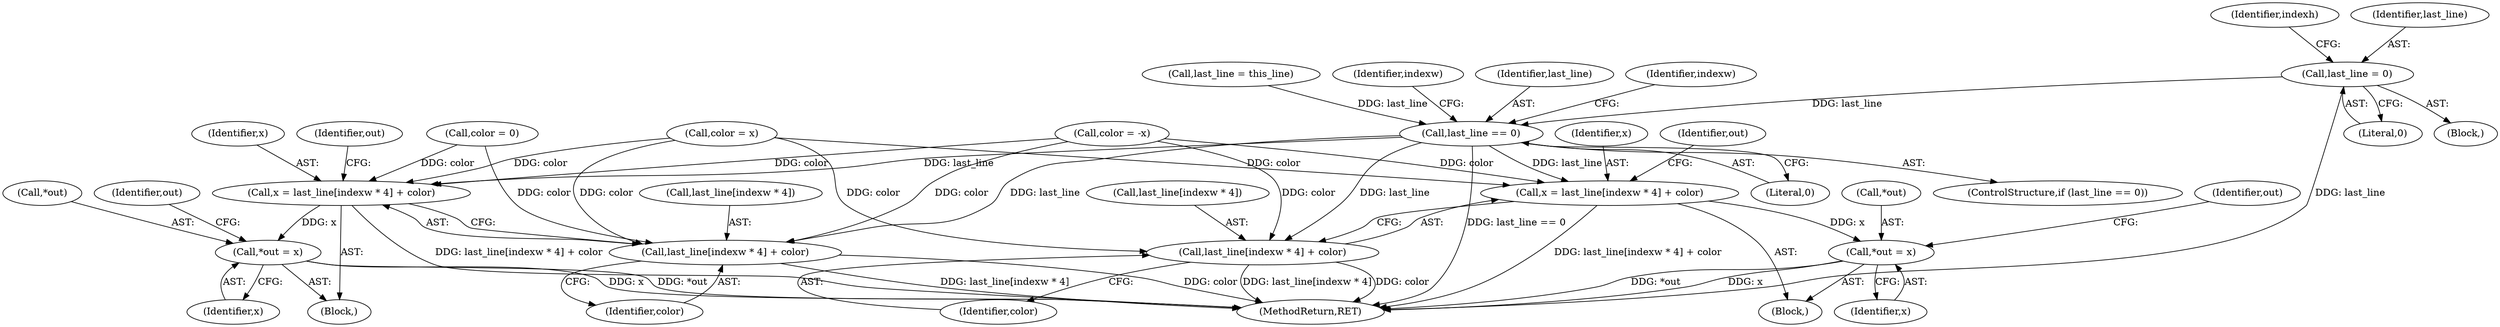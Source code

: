 digraph "0_rdesktop_4dca546d04321a610c1835010b5dad85163b65e1_0@pointer" {
"1000127" [label="(Call,last_line = 0)"];
"1000165" [label="(Call,last_line == 0)"];
"1000331" [label="(Call,x = last_line[indexw * 4] + color)"];
"1000340" [label="(Call,*out = x)"];
"1000333" [label="(Call,last_line[indexw * 4] + color)"];
"1000356" [label="(Call,x = last_line[indexw * 4] + color)"];
"1000365" [label="(Call,*out = x)"];
"1000358" [label="(Call,last_line[indexw * 4] + color)"];
"1000341" [label="(Call,*out)"];
"1000378" [label="(Call,last_line = this_line)"];
"1000155" [label="(Call,color = 0)"];
"1000339" [label="(Identifier,color)"];
"1000368" [label="(Identifier,x)"];
"1000167" [label="(Literal,0)"];
"1000342" [label="(Identifier,out)"];
"1000332" [label="(Identifier,x)"];
"1000127" [label="(Call,last_line = 0)"];
"1000334" [label="(Call,last_line[indexw * 4])"];
"1000331" [label="(Call,x = last_line[indexw * 4] + color)"];
"1000328" [label="(Call,color = x)"];
"1000358" [label="(Call,last_line[indexw * 4] + color)"];
"1000355" [label="(Block,)"];
"1000252" [label="(Identifier,indexw)"];
"1000164" [label="(ControlStructure,if (last_line == 0))"];
"1000359" [label="(Call,last_line[indexw * 4])"];
"1000356" [label="(Call,x = last_line[indexw * 4] + color)"];
"1000297" [label="(Block,)"];
"1000131" [label="(Identifier,indexh)"];
"1000367" [label="(Identifier,out)"];
"1000340" [label="(Call,*out = x)"];
"1000166" [label="(Identifier,last_line)"];
"1000129" [label="(Literal,0)"];
"1000366" [label="(Call,*out)"];
"1000106" [label="(Block,)"];
"1000165" [label="(Call,last_line == 0)"];
"1000357" [label="(Identifier,x)"];
"1000387" [label="(MethodReturn,RET)"];
"1000364" [label="(Identifier,color)"];
"1000128" [label="(Identifier,last_line)"];
"1000345" [label="(Identifier,out)"];
"1000333" [label="(Call,last_line[indexw * 4] + color)"];
"1000317" [label="(Call,color = -x)"];
"1000171" [label="(Identifier,indexw)"];
"1000370" [label="(Identifier,out)"];
"1000365" [label="(Call,*out = x)"];
"1000343" [label="(Identifier,x)"];
"1000127" -> "1000106"  [label="AST: "];
"1000127" -> "1000129"  [label="CFG: "];
"1000128" -> "1000127"  [label="AST: "];
"1000129" -> "1000127"  [label="AST: "];
"1000131" -> "1000127"  [label="CFG: "];
"1000127" -> "1000387"  [label="DDG: last_line"];
"1000127" -> "1000165"  [label="DDG: last_line"];
"1000165" -> "1000164"  [label="AST: "];
"1000165" -> "1000167"  [label="CFG: "];
"1000166" -> "1000165"  [label="AST: "];
"1000167" -> "1000165"  [label="AST: "];
"1000171" -> "1000165"  [label="CFG: "];
"1000252" -> "1000165"  [label="CFG: "];
"1000165" -> "1000387"  [label="DDG: last_line == 0"];
"1000378" -> "1000165"  [label="DDG: last_line"];
"1000165" -> "1000331"  [label="DDG: last_line"];
"1000165" -> "1000333"  [label="DDG: last_line"];
"1000165" -> "1000356"  [label="DDG: last_line"];
"1000165" -> "1000358"  [label="DDG: last_line"];
"1000331" -> "1000297"  [label="AST: "];
"1000331" -> "1000333"  [label="CFG: "];
"1000332" -> "1000331"  [label="AST: "];
"1000333" -> "1000331"  [label="AST: "];
"1000342" -> "1000331"  [label="CFG: "];
"1000331" -> "1000387"  [label="DDG: last_line[indexw * 4] + color"];
"1000317" -> "1000331"  [label="DDG: color"];
"1000328" -> "1000331"  [label="DDG: color"];
"1000331" -> "1000340"  [label="DDG: x"];
"1000340" -> "1000297"  [label="AST: "];
"1000340" -> "1000343"  [label="CFG: "];
"1000341" -> "1000340"  [label="AST: "];
"1000343" -> "1000340"  [label="AST: "];
"1000345" -> "1000340"  [label="CFG: "];
"1000340" -> "1000387"  [label="DDG: x"];
"1000340" -> "1000387"  [label="DDG: *out"];
"1000333" -> "1000339"  [label="CFG: "];
"1000334" -> "1000333"  [label="AST: "];
"1000339" -> "1000333"  [label="AST: "];
"1000333" -> "1000387"  [label="DDG: last_line[indexw * 4]"];
"1000333" -> "1000387"  [label="DDG: color"];
"1000317" -> "1000333"  [label="DDG: color"];
"1000328" -> "1000333"  [label="DDG: color"];
"1000356" -> "1000355"  [label="AST: "];
"1000356" -> "1000358"  [label="CFG: "];
"1000357" -> "1000356"  [label="AST: "];
"1000358" -> "1000356"  [label="AST: "];
"1000367" -> "1000356"  [label="CFG: "];
"1000356" -> "1000387"  [label="DDG: last_line[indexw * 4] + color"];
"1000155" -> "1000356"  [label="DDG: color"];
"1000317" -> "1000356"  [label="DDG: color"];
"1000328" -> "1000356"  [label="DDG: color"];
"1000356" -> "1000365"  [label="DDG: x"];
"1000365" -> "1000355"  [label="AST: "];
"1000365" -> "1000368"  [label="CFG: "];
"1000366" -> "1000365"  [label="AST: "];
"1000368" -> "1000365"  [label="AST: "];
"1000370" -> "1000365"  [label="CFG: "];
"1000365" -> "1000387"  [label="DDG: x"];
"1000365" -> "1000387"  [label="DDG: *out"];
"1000358" -> "1000364"  [label="CFG: "];
"1000359" -> "1000358"  [label="AST: "];
"1000364" -> "1000358"  [label="AST: "];
"1000358" -> "1000387"  [label="DDG: color"];
"1000358" -> "1000387"  [label="DDG: last_line[indexw * 4]"];
"1000155" -> "1000358"  [label="DDG: color"];
"1000317" -> "1000358"  [label="DDG: color"];
"1000328" -> "1000358"  [label="DDG: color"];
}
